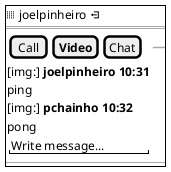 @startsalt
{+
  <&grid-four-up> joelpinheiro <&account-logout>
  ==
  {
  {[Call] | [<b>Video] | [Chat]} 
  ~~
  [img:] <b>joelpinheiro 10:31
  ping
  [img:] <b>pchainho 10:32
  pong
  { "Write message... "}
  }
  --
}
@endsalt
